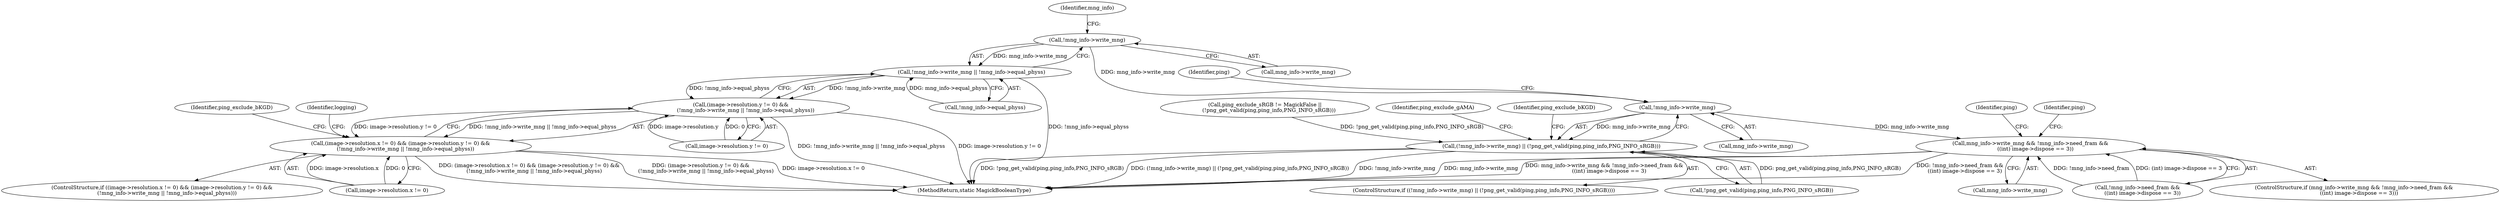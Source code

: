 digraph "0_ImageMagick_816ecab6c532ae086ff4186b3eaf4aa7092d536f@API" {
"1004521" [label="(Call,!mng_info->write_mng)"];
"1004520" [label="(Call,!mng_info->write_mng || !mng_info->equal_physs)"];
"1004512" [label="(Call,(image->resolution.y != 0) &&\n      (!mng_info->write_mng || !mng_info->equal_physs))"];
"1004504" [label="(Call,(image->resolution.x != 0) && (image->resolution.y != 0) &&\n      (!mng_info->write_mng || !mng_info->equal_physs))"];
"1007357" [label="(Call,!mng_info->write_mng)"];
"1007356" [label="(Call,(!mng_info->write_mng) || (!png_get_valid(ping,ping_info,PNG_INFO_sRGB)))"];
"1009702" [label="(Call,mng_info->write_mng && !mng_info->need_fram &&\n      ((int) image->dispose == 3))"];
"1004532" [label="(Identifier,logging)"];
"1004512" [label="(Call,(image->resolution.y != 0) &&\n      (!mng_info->write_mng || !mng_info->equal_physs))"];
"1004504" [label="(Call,(image->resolution.x != 0) && (image->resolution.y != 0) &&\n      (!mng_info->write_mng || !mng_info->equal_physs))"];
"1007183" [label="(Call,ping_exclude_sRGB != MagickFalse ||\n     (!png_get_valid(ping,ping_info,PNG_INFO_sRGB)))"];
"1007370" [label="(Identifier,ping_exclude_gAMA)"];
"1009701" [label="(ControlStructure,if (mng_info->write_mng && !mng_info->need_fram &&\n      ((int) image->dispose == 3)))"];
"1004520" [label="(Call,!mng_info->write_mng || !mng_info->equal_physs)"];
"1009703" [label="(Call,mng_info->write_mng)"];
"1009719" [label="(Identifier,ping)"];
"1004527" [label="(Identifier,mng_info)"];
"1009779" [label="(MethodReturn,static MagickBooleanType)"];
"1009702" [label="(Call,mng_info->write_mng && !mng_info->need_fram &&\n      ((int) image->dispose == 3))"];
"1007522" [label="(Identifier,ping_exclude_bKGD)"];
"1004664" [label="(Identifier,ping_exclude_bKGD)"];
"1004503" [label="(ControlStructure,if ((image->resolution.x != 0) && (image->resolution.y != 0) &&\n      (!mng_info->write_mng || !mng_info->equal_physs)))"];
"1007356" [label="(Call,(!mng_info->write_mng) || (!png_get_valid(ping,ping_info,PNG_INFO_sRGB)))"];
"1004505" [label="(Call,image->resolution.x != 0)"];
"1009706" [label="(Call,!mng_info->need_fram &&\n      ((int) image->dispose == 3))"];
"1007363" [label="(Identifier,ping)"];
"1007358" [label="(Call,mng_info->write_mng)"];
"1007361" [label="(Call,!png_get_valid(ping,ping_info,PNG_INFO_sRGB))"];
"1007357" [label="(Call,!mng_info->write_mng)"];
"1004522" [label="(Call,mng_info->write_mng)"];
"1007355" [label="(ControlStructure,if ((!mng_info->write_mng) || (!png_get_valid(ping,ping_info,PNG_INFO_sRGB))))"];
"1004525" [label="(Call,!mng_info->equal_physs)"];
"1004513" [label="(Call,image->resolution.y != 0)"];
"1004521" [label="(Call,!mng_info->write_mng)"];
"1009723" [label="(Identifier,ping)"];
"1004521" -> "1004520"  [label="AST: "];
"1004521" -> "1004522"  [label="CFG: "];
"1004522" -> "1004521"  [label="AST: "];
"1004527" -> "1004521"  [label="CFG: "];
"1004520" -> "1004521"  [label="CFG: "];
"1004521" -> "1004520"  [label="DDG: mng_info->write_mng"];
"1004521" -> "1007357"  [label="DDG: mng_info->write_mng"];
"1004520" -> "1004512"  [label="AST: "];
"1004520" -> "1004525"  [label="CFG: "];
"1004525" -> "1004520"  [label="AST: "];
"1004512" -> "1004520"  [label="CFG: "];
"1004520" -> "1009779"  [label="DDG: !mng_info->equal_physs"];
"1004520" -> "1004512"  [label="DDG: !mng_info->write_mng"];
"1004520" -> "1004512"  [label="DDG: !mng_info->equal_physs"];
"1004525" -> "1004520"  [label="DDG: mng_info->equal_physs"];
"1004512" -> "1004504"  [label="AST: "];
"1004512" -> "1004513"  [label="CFG: "];
"1004513" -> "1004512"  [label="AST: "];
"1004504" -> "1004512"  [label="CFG: "];
"1004512" -> "1009779"  [label="DDG: image->resolution.y != 0"];
"1004512" -> "1009779"  [label="DDG: !mng_info->write_mng || !mng_info->equal_physs"];
"1004512" -> "1004504"  [label="DDG: image->resolution.y != 0"];
"1004512" -> "1004504"  [label="DDG: !mng_info->write_mng || !mng_info->equal_physs"];
"1004513" -> "1004512"  [label="DDG: image->resolution.y"];
"1004513" -> "1004512"  [label="DDG: 0"];
"1004504" -> "1004503"  [label="AST: "];
"1004504" -> "1004505"  [label="CFG: "];
"1004505" -> "1004504"  [label="AST: "];
"1004532" -> "1004504"  [label="CFG: "];
"1004664" -> "1004504"  [label="CFG: "];
"1004504" -> "1009779"  [label="DDG: (image->resolution.x != 0) && (image->resolution.y != 0) &&\n      (!mng_info->write_mng || !mng_info->equal_physs)"];
"1004504" -> "1009779"  [label="DDG: (image->resolution.y != 0) &&\n      (!mng_info->write_mng || !mng_info->equal_physs)"];
"1004504" -> "1009779"  [label="DDG: image->resolution.x != 0"];
"1004505" -> "1004504"  [label="DDG: image->resolution.x"];
"1004505" -> "1004504"  [label="DDG: 0"];
"1007357" -> "1007356"  [label="AST: "];
"1007357" -> "1007358"  [label="CFG: "];
"1007358" -> "1007357"  [label="AST: "];
"1007363" -> "1007357"  [label="CFG: "];
"1007356" -> "1007357"  [label="CFG: "];
"1007357" -> "1007356"  [label="DDG: mng_info->write_mng"];
"1007357" -> "1009702"  [label="DDG: mng_info->write_mng"];
"1007356" -> "1007355"  [label="AST: "];
"1007356" -> "1007361"  [label="CFG: "];
"1007361" -> "1007356"  [label="AST: "];
"1007370" -> "1007356"  [label="CFG: "];
"1007522" -> "1007356"  [label="CFG: "];
"1007356" -> "1009779"  [label="DDG: !mng_info->write_mng"];
"1007356" -> "1009779"  [label="DDG: !png_get_valid(ping,ping_info,PNG_INFO_sRGB)"];
"1007356" -> "1009779"  [label="DDG: (!mng_info->write_mng) || (!png_get_valid(ping,ping_info,PNG_INFO_sRGB))"];
"1007361" -> "1007356"  [label="DDG: png_get_valid(ping,ping_info,PNG_INFO_sRGB)"];
"1007183" -> "1007356"  [label="DDG: !png_get_valid(ping,ping_info,PNG_INFO_sRGB)"];
"1009702" -> "1009701"  [label="AST: "];
"1009702" -> "1009703"  [label="CFG: "];
"1009702" -> "1009706"  [label="CFG: "];
"1009703" -> "1009702"  [label="AST: "];
"1009706" -> "1009702"  [label="AST: "];
"1009719" -> "1009702"  [label="CFG: "];
"1009723" -> "1009702"  [label="CFG: "];
"1009702" -> "1009779"  [label="DDG: mng_info->write_mng"];
"1009702" -> "1009779"  [label="DDG: mng_info->write_mng && !mng_info->need_fram &&\n      ((int) image->dispose == 3)"];
"1009702" -> "1009779"  [label="DDG: !mng_info->need_fram &&\n      ((int) image->dispose == 3)"];
"1009706" -> "1009702"  [label="DDG: !mng_info->need_fram"];
"1009706" -> "1009702"  [label="DDG: (int) image->dispose == 3"];
}

